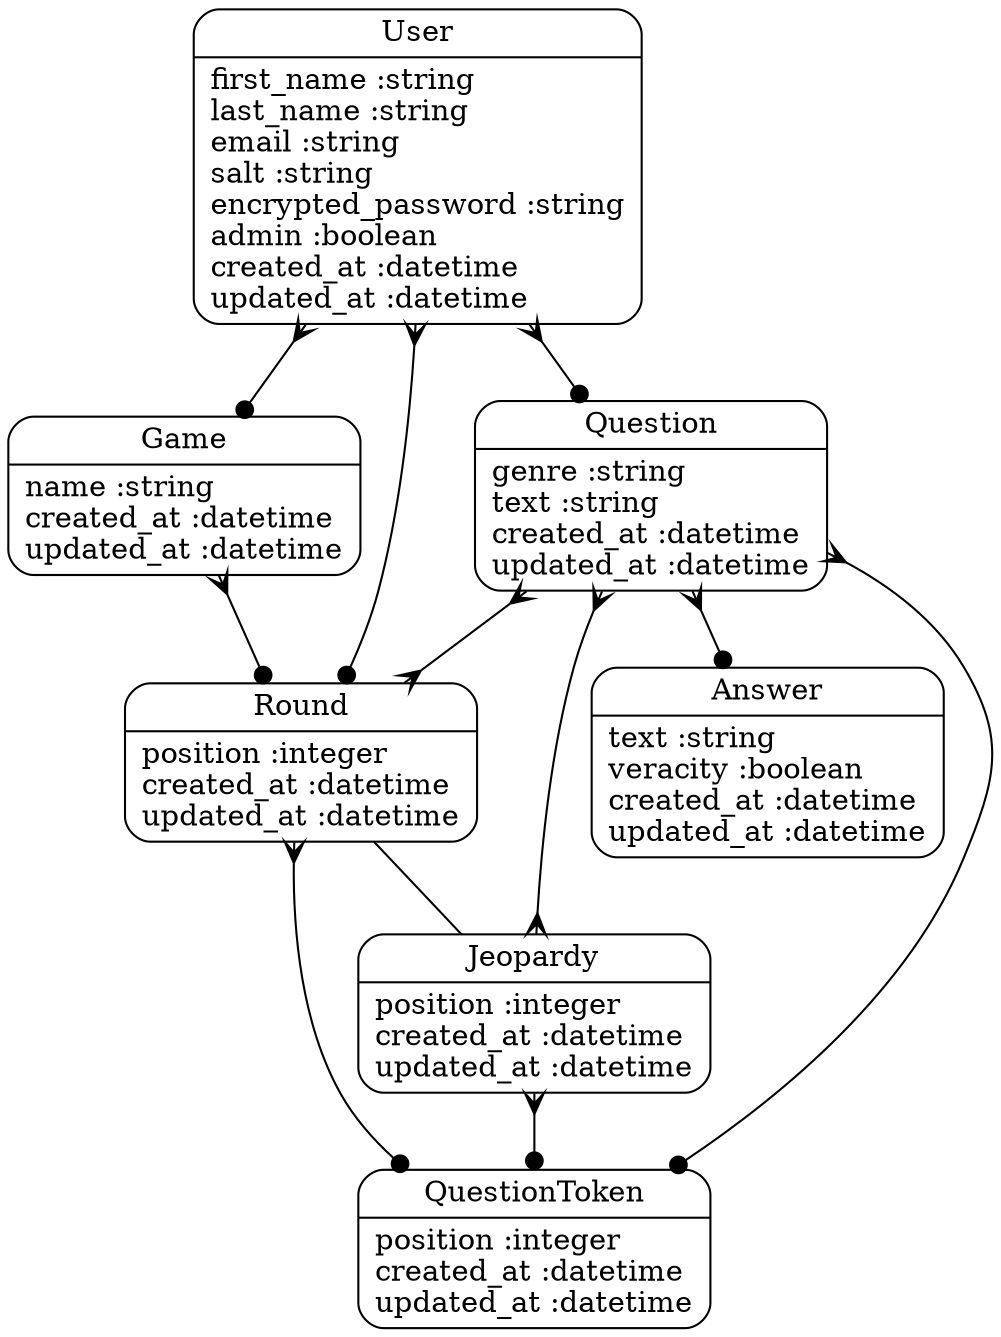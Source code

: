 digraph models_diagram {
	graph[overlap=false, splines=true]
	"Answer" [shape=Mrecord, label="{Answer|text :string\lveracity :boolean\lcreated_at :datetime\lupdated_at :datetime\l}"]
	"Game" [shape=Mrecord, label="{Game|name :string\lcreated_at :datetime\lupdated_at :datetime\l}"]
	"Jeopardy" [shape=Mrecord, label="{Jeopardy|position :integer\lcreated_at :datetime\lupdated_at :datetime\l}"]
	"Question" [shape=Mrecord, label="{Question|genre :string\ltext :string\lcreated_at :datetime\lupdated_at :datetime\l}"]
	"QuestionToken" [shape=Mrecord, label="{QuestionToken|position :integer\lcreated_at :datetime\lupdated_at :datetime\l}"]
	"Round" [shape=Mrecord, label="{Round|position :integer\lcreated_at :datetime\lupdated_at :datetime\l}"]
	"User" [shape=Mrecord, label="{User|first_name :string\llast_name :string\lemail :string\lsalt :string\lencrypted_password :string\ladmin :boolean\lcreated_at :datetime\lupdated_at :datetime\l}"]
	"Game" -> "Round" [arrowtail=crow, arrowhead=dot, dir=both]
	"Jeopardy" -> "QuestionToken" [arrowtail=crow, arrowhead=dot, dir=both]
	"Jeopardy" -> "Question" [arrowtail=crow, arrowhead=crow, dir=both]
	"Round" -> "Jeopardy" [label="", arrowhead="none", arrowtail="onormal"]
	"Question" -> "Answer" [arrowtail=crow, arrowhead=dot, dir=both]
	"Question" -> "QuestionToken" [arrowtail=crow, arrowhead=dot, dir=both]
	"Question" -> "Round" [arrowtail=crow, arrowhead=crow, dir=both]
	"Round" -> "QuestionToken" [arrowtail=crow, arrowhead=dot, dir=both]
	"User" -> "Game" [arrowtail=crow, arrowhead=dot, dir=both]
	"User" -> "Round" [arrowtail=crow, arrowhead=dot, dir=both]
	"User" -> "Question" [arrowtail=crow, arrowhead=dot, dir=both]
}
